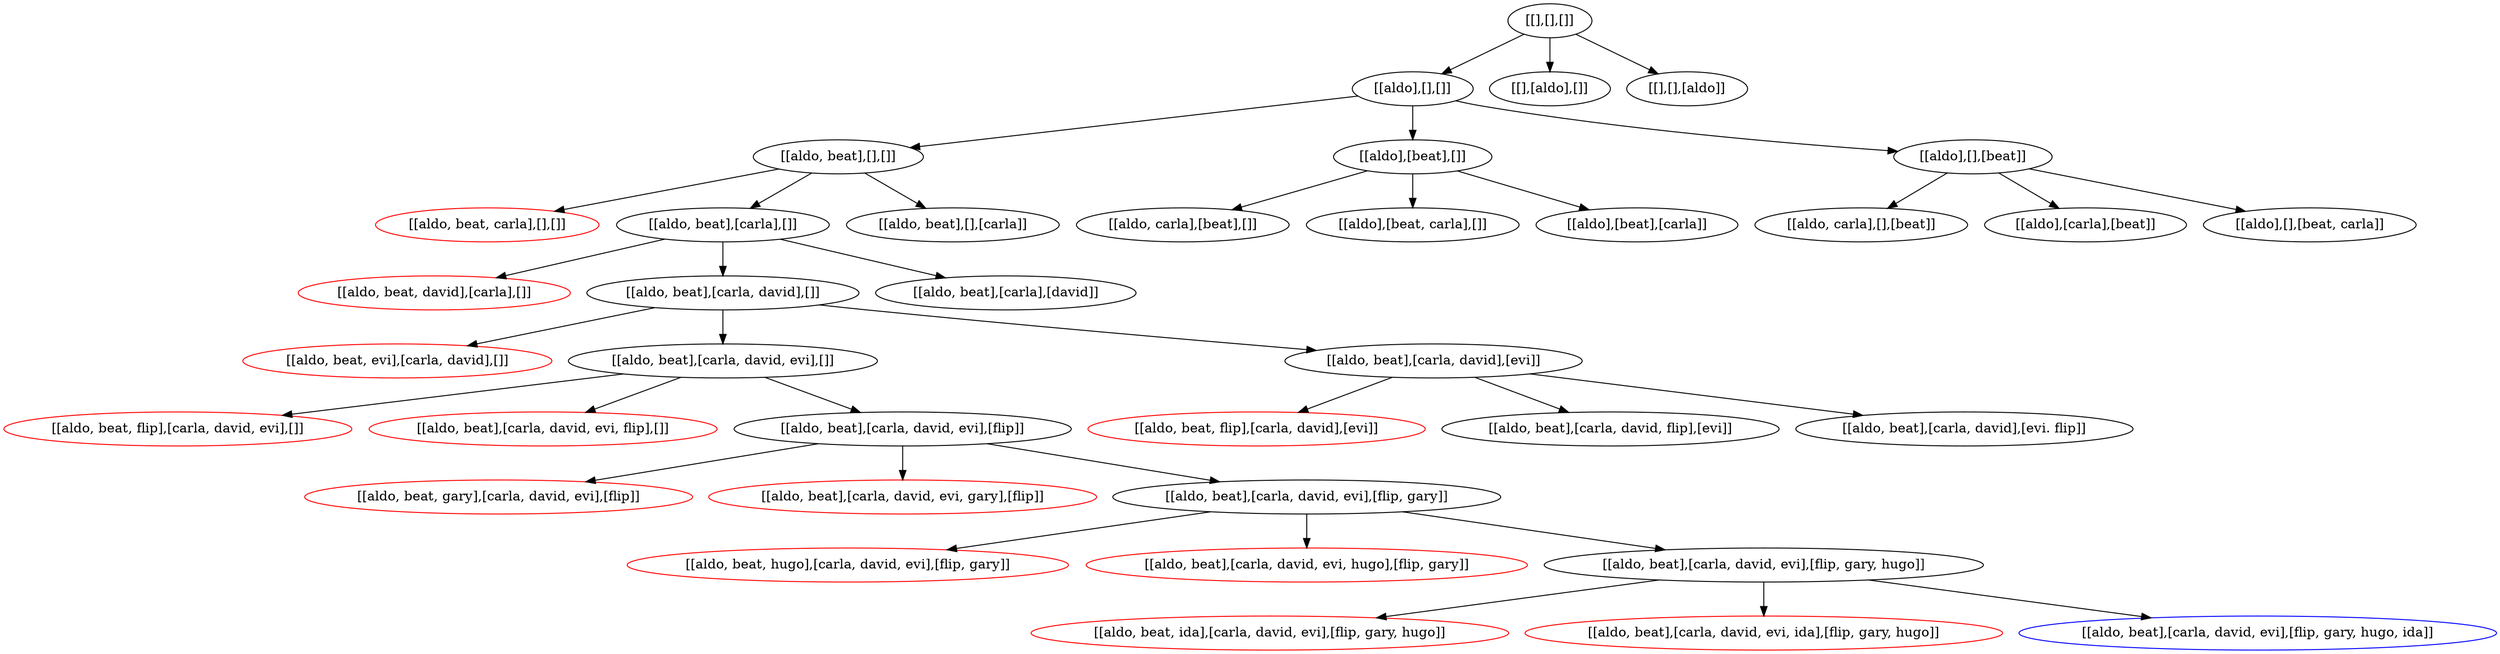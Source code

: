 digraph g{
  "[[],[],[]]" -> "[[aldo],[],[]]";

  "[[aldo],[],[]]" -> "[[aldo, beat],[],[]]"
  "[[aldo, beat],[],[]]" -> "[[aldo, beat, carla],[],[]]"
  "[[aldo, beat, carla],[],[]]"[color=red]

  "[[aldo, beat],[],[]]" -> "[[aldo, beat],[carla],[]]"

  "[[aldo, beat],[carla],[]]" -> "[[aldo, beat, david],[carla],[]]"
  "[[aldo, beat, david],[carla],[]]"[color=red]

  "[[aldo, beat],[carla],[]]" -> "[[aldo, beat],[carla, david],[]]"

  "[[aldo, beat],[carla, david],[]]" -> "[[aldo, beat, evi],[carla, david],[]]"
  "[[aldo, beat, evi],[carla, david],[]]"[color=red]

  "[[aldo, beat],[carla, david],[]]" -> "[[aldo, beat],[carla, david, evi],[]]"

  "[[aldo, beat],[carla, david, evi],[]]" -> "[[aldo, beat, flip],[carla, david, evi],[]]"
  "[[aldo, beat, flip],[carla, david, evi],[]]"[color=red]
  "[[aldo, beat],[carla, david, evi],[]]" -> "[[aldo, beat],[carla, david, evi, flip],[]]"
  "[[aldo, beat],[carla, david, evi, flip],[]]"[color=red]

  "[[aldo, beat],[carla, david, evi],[]]" -> "[[aldo, beat],[carla, david, evi],[flip]]"

  "[[aldo, beat],[carla, david, evi],[flip]]" -> "[[aldo, beat, gary],[carla, david, evi],[flip]]"
  "[[aldo, beat, gary],[carla, david, evi],[flip]]"[color=red]
  "[[aldo, beat],[carla, david, evi],[flip]]" -> "[[aldo, beat],[carla, david, evi, gary],[flip]]"
  "[[aldo, beat],[carla, david, evi, gary],[flip]]"[color=red]

  "[[aldo, beat],[carla, david, evi],[flip]]" -> "[[aldo, beat],[carla, david, evi],[flip, gary]]"

  "[[aldo, beat],[carla, david, evi],[flip, gary]]" -> "[[aldo, beat, hugo],[carla, david, evi],[flip, gary]]"
  "[[aldo, beat, hugo],[carla, david, evi],[flip, gary]]"[color=red]
  "[[aldo, beat],[carla, david, evi],[flip, gary]]" -> "[[aldo, beat],[carla, david, evi, hugo],[flip, gary]]"
  "[[aldo, beat],[carla, david, evi, hugo],[flip, gary]]"[color=red]

  "[[aldo, beat],[carla, david, evi],[flip, gary]]" -> "[[aldo, beat],[carla, david, evi],[flip, gary, hugo]]"

  "[[aldo, beat],[carla, david, evi],[flip, gary, hugo]]" -> "[[aldo, beat, ida],[carla, david, evi],[flip, gary, hugo]]"
  "[[aldo, beat, ida],[carla, david, evi],[flip, gary, hugo]]"[color=red]
  "[[aldo, beat],[carla, david, evi],[flip, gary, hugo]]" -> "[[aldo, beat],[carla, david, evi, ida],[flip, gary, hugo]]"
  "[[aldo, beat],[carla, david, evi, ida],[flip, gary, hugo]]"[color=red]
  "[[aldo, beat],[carla, david, evi],[flip, gary, hugo]]" -> "[[aldo, beat],[carla, david, evi],[flip, gary, hugo, ida]]"
  "[[aldo, beat],[carla, david, evi],[flip, gary, hugo, ida]]"[color=blue]

  "[[aldo, beat],[carla, david],[]]" -> "[[aldo, beat],[carla, david],[evi]]"

  "[[aldo, beat],[carla, david],[evi]]" -> "[[aldo, beat, flip],[carla, david],[evi]]"
  "[[aldo, beat, flip],[carla, david],[evi]]"[color=red]

  "[[aldo, beat],[carla, david],[evi]]" -> "[[aldo, beat],[carla, david, flip],[evi]]"
  "[[aldo, beat],[carla, david],[evi]]" -> "[[aldo, beat],[carla, david],[evi. flip]]"

  "[[aldo, beat],[carla],[]]" -> "[[aldo, beat],[carla],[david]]"

  "[[aldo, beat],[],[]]" -> "[[aldo, beat],[],[carla]]"

  "[[aldo],[],[]]" -> "[[aldo],[beat],[]]"
  "[[aldo],[beat],[]]" -> "[[aldo, carla],[beat],[]]"
  "[[aldo],[beat],[]]" -> "[[aldo],[beat, carla],[]]"
  "[[aldo],[beat],[]]" -> "[[aldo],[beat],[carla]]"

  "[[aldo],[],[]]" -> "[[aldo],[],[beat]]"
  "[[aldo],[],[beat]]" -> "[[aldo, carla],[],[beat]]"
  "[[aldo],[],[beat]]" -> "[[aldo],[carla],[beat]]"
  "[[aldo],[],[beat]]" -> "[[aldo],[],[beat, carla]]"

  "[[],[],[]]" -> "[[],[aldo],[]]";
  "[[],[],[]]" -> "[[],[],[aldo]]";
}
